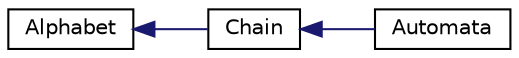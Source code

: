 digraph "Graphical Class Hierarchy"
{
 // LATEX_PDF_SIZE
  edge [fontname="Helvetica",fontsize="10",labelfontname="Helvetica",labelfontsize="10"];
  node [fontname="Helvetica",fontsize="10",shape=record];
  rankdir="LR";
  Node0 [label="Alphabet",height=0.2,width=0.4,color="black", fillcolor="white", style="filled",URL="$classAlphabet.html",tooltip="This class contains the different alphabets of the introduced file."];
  Node0 -> Node1 [dir="back",color="midnightblue",fontsize="10",style="solid",fontname="Helvetica"];
  Node1 [label="Chain",height=0.2,width=0.4,color="black", fillcolor="white", style="filled",URL="$classChain.html",tooltip="This is the class that represents the chain formed by the alphabets."];
  Node1 -> Node2 [dir="back",color="midnightblue",fontsize="10",style="solid",fontname="Helvetica"];
  Node2 [label="Automata",height=0.2,width=0.4,color="black", fillcolor="white", style="filled",URL="$classAutomata.html",tooltip="This class contains the automata of the introduced file."];
}
